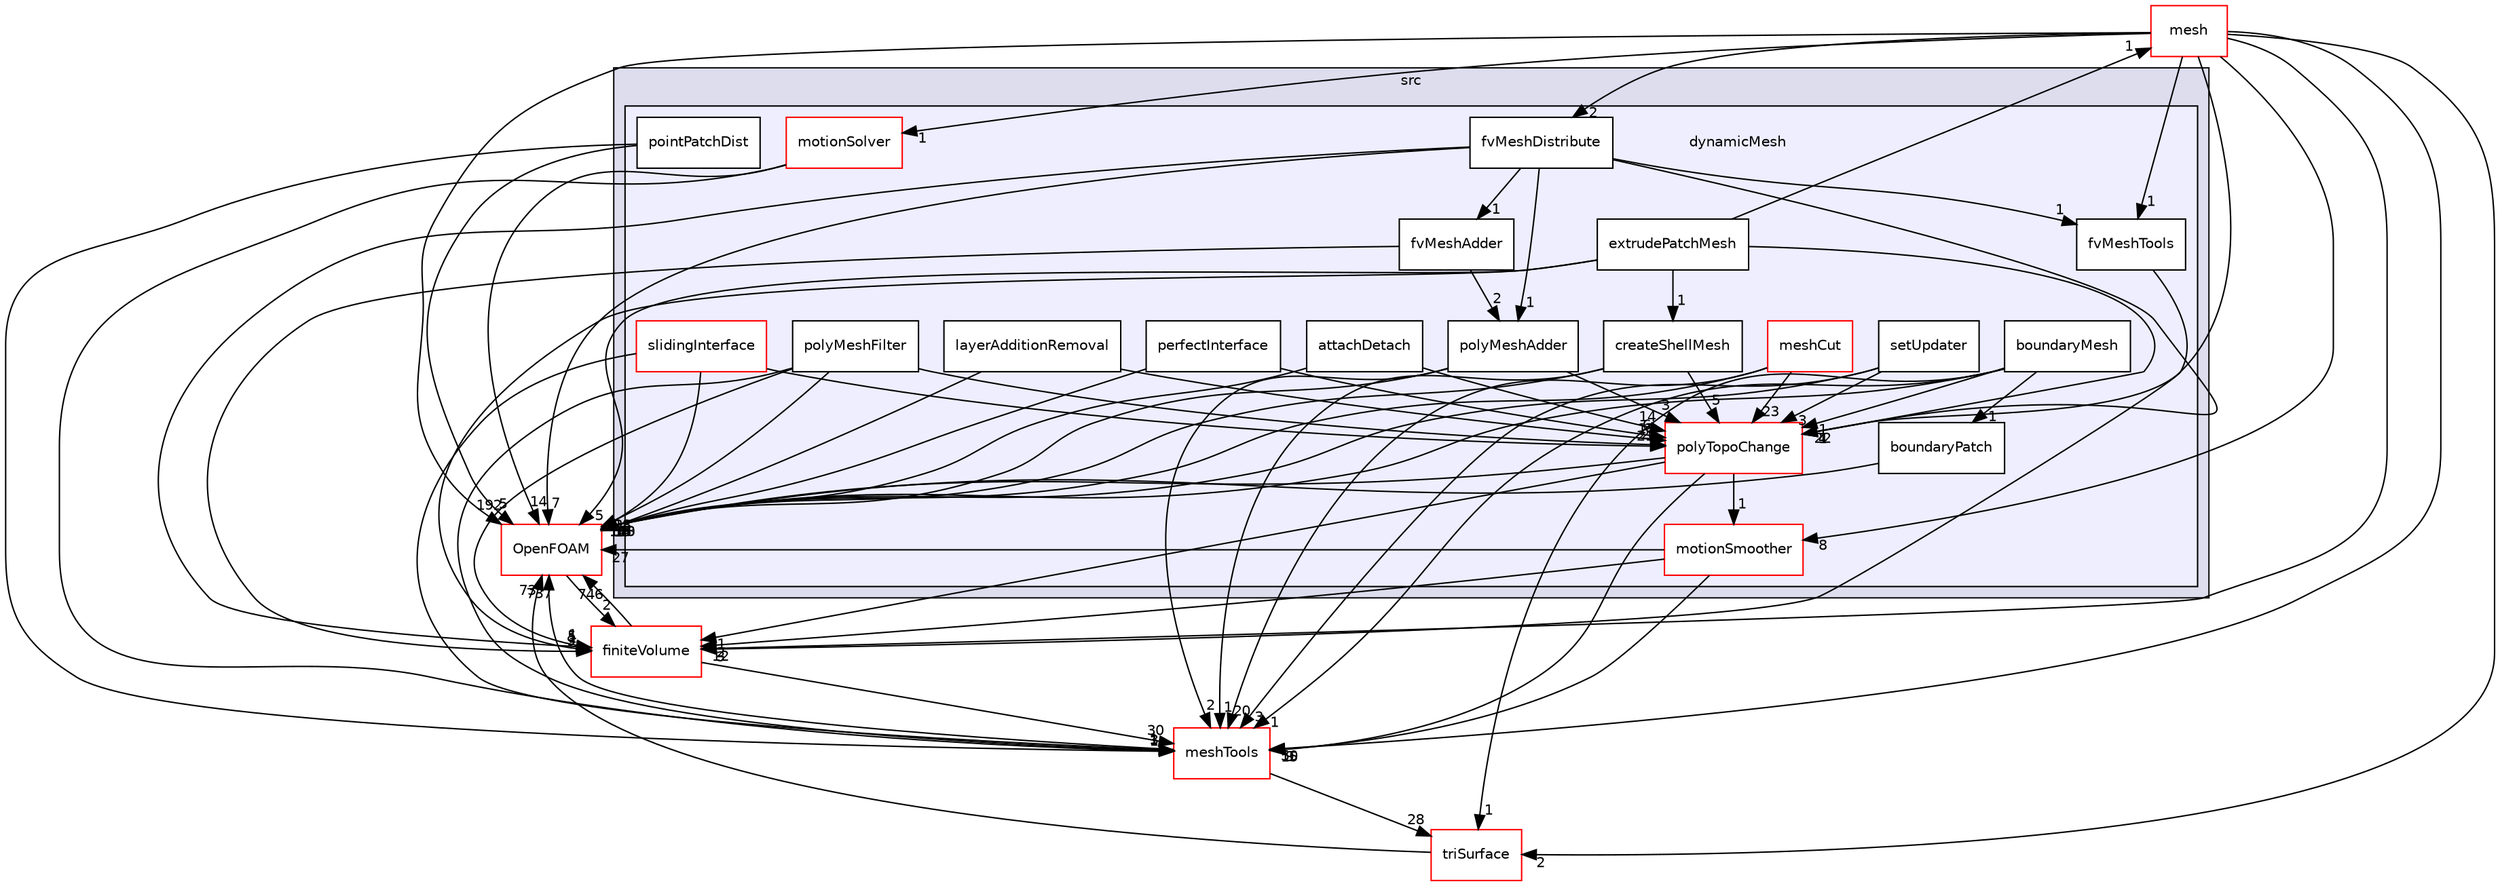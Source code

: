 digraph "src/dynamicMesh" {
  bgcolor=transparent;
  compound=true
  node [ fontsize="10", fontname="Helvetica"];
  edge [ labelfontsize="10", labelfontname="Helvetica"];
  subgraph clusterdir_68267d1309a1af8e8297ef4c3efbcdba {
    graph [ bgcolor="#ddddee", pencolor="black", label="src" fontname="Helvetica", fontsize="10", URL="dir_68267d1309a1af8e8297ef4c3efbcdba.html"]
  subgraph clusterdir_63742796c427c97a292c80f7db71da36 {
    graph [ bgcolor="#eeeeff", pencolor="black", label="" URL="dir_63742796c427c97a292c80f7db71da36.html"];
    dir_63742796c427c97a292c80f7db71da36 [shape=plaintext label="dynamicMesh"];
    dir_d6cc9bc5e60b27f6a6fa4a5b060fea36 [shape=box label="attachDetach" color="black" fillcolor="white" style="filled" URL="dir_d6cc9bc5e60b27f6a6fa4a5b060fea36.html"];
    dir_ddfccd6490c2469d28198c594ccfa4ce [shape=box label="boundaryMesh" color="black" fillcolor="white" style="filled" URL="dir_ddfccd6490c2469d28198c594ccfa4ce.html"];
    dir_35ca291ea1eeb9fd32abdab3648f3c71 [shape=box label="boundaryPatch" color="black" fillcolor="white" style="filled" URL="dir_35ca291ea1eeb9fd32abdab3648f3c71.html"];
    dir_924b44107af8655ed92cad90ea702bef [shape=box label="createShellMesh" color="black" fillcolor="white" style="filled" URL="dir_924b44107af8655ed92cad90ea702bef.html"];
    dir_093d07f5c8c724b1c7168866e50d9fc9 [shape=box label="extrudePatchMesh" color="black" fillcolor="white" style="filled" URL="dir_093d07f5c8c724b1c7168866e50d9fc9.html"];
    dir_440af7b05d14cff8b6286d0b48f1a437 [shape=box label="fvMeshAdder" color="black" fillcolor="white" style="filled" URL="dir_440af7b05d14cff8b6286d0b48f1a437.html"];
    dir_577773e1069a916ae356340e1642450c [shape=box label="fvMeshDistribute" color="black" fillcolor="white" style="filled" URL="dir_577773e1069a916ae356340e1642450c.html"];
    dir_752ee2ea52ff243b3df9acf90ed8ee84 [shape=box label="fvMeshTools" color="black" fillcolor="white" style="filled" URL="dir_752ee2ea52ff243b3df9acf90ed8ee84.html"];
    dir_75ed56908277ba9008d6d651379664b5 [shape=box label="layerAdditionRemoval" color="black" fillcolor="white" style="filled" URL="dir_75ed56908277ba9008d6d651379664b5.html"];
    dir_9d5336f012de1459bf0f96ab97c17717 [shape=box label="meshCut" color="red" fillcolor="white" style="filled" URL="dir_9d5336f012de1459bf0f96ab97c17717.html"];
    dir_a5f41142d67d2cb37e86033b3571a7be [shape=box label="motionSmoother" color="red" fillcolor="white" style="filled" URL="dir_a5f41142d67d2cb37e86033b3571a7be.html"];
    dir_446a443da47a2629470e9632529ef328 [shape=box label="motionSolver" color="red" fillcolor="white" style="filled" URL="dir_446a443da47a2629470e9632529ef328.html"];
    dir_7067571b3697f161521131f0af8a95e3 [shape=box label="perfectInterface" color="black" fillcolor="white" style="filled" URL="dir_7067571b3697f161521131f0af8a95e3.html"];
    dir_ca762d8f93f85eb331f32938dbdfacbb [shape=box label="pointPatchDist" color="black" fillcolor="white" style="filled" URL="dir_ca762d8f93f85eb331f32938dbdfacbb.html"];
    dir_e23327a71743ffe75713f6a7da1ee175 [shape=box label="polyMeshAdder" color="black" fillcolor="white" style="filled" URL="dir_e23327a71743ffe75713f6a7da1ee175.html"];
    dir_0b1562575ddc4c1518e7b4b5f6e4aecc [shape=box label="polyMeshFilter" color="black" fillcolor="white" style="filled" URL="dir_0b1562575ddc4c1518e7b4b5f6e4aecc.html"];
    dir_1dcc9f8d039401a5088c21c8f851d182 [shape=box label="polyTopoChange" color="red" fillcolor="white" style="filled" URL="dir_1dcc9f8d039401a5088c21c8f851d182.html"];
    dir_b0a7cc17b3792925464d04792e6798d7 [shape=box label="setUpdater" color="black" fillcolor="white" style="filled" URL="dir_b0a7cc17b3792925464d04792e6798d7.html"];
    dir_1d2f54cf14ad69ed11cf68cc98710746 [shape=box label="slidingInterface" color="red" fillcolor="white" style="filled" URL="dir_1d2f54cf14ad69ed11cf68cc98710746.html"];
  }
  }
  dir_9bd15774b555cf7259a6fa18f99fe99b [shape=box label="finiteVolume" color="red" URL="dir_9bd15774b555cf7259a6fa18f99fe99b.html"];
  dir_b63c002b7559990bd414058641eb48ad [shape=box label="triSurface" color="red" URL="dir_b63c002b7559990bd414058641eb48ad.html"];
  dir_ae30ad0bef50cf391b24c614251bb9fd [shape=box label="meshTools" color="red" URL="dir_ae30ad0bef50cf391b24c614251bb9fd.html"];
  dir_7be0d8c199b9408ae01f5d77515b8def [shape=box label="mesh" color="red" URL="dir_7be0d8c199b9408ae01f5d77515b8def.html"];
  dir_c5473ff19b20e6ec4dfe5c310b3778a8 [shape=box label="OpenFOAM" color="red" URL="dir_c5473ff19b20e6ec4dfe5c310b3778a8.html"];
  dir_577773e1069a916ae356340e1642450c->dir_9bd15774b555cf7259a6fa18f99fe99b [headlabel="5", labeldistance=1.5 headhref="dir_000812_000898.html"];
  dir_577773e1069a916ae356340e1642450c->dir_1dcc9f8d039401a5088c21c8f851d182 [headlabel="4", labeldistance=1.5 headhref="dir_000812_000846.html"];
  dir_577773e1069a916ae356340e1642450c->dir_e23327a71743ffe75713f6a7da1ee175 [headlabel="1", labeldistance=1.5 headhref="dir_000812_000844.html"];
  dir_577773e1069a916ae356340e1642450c->dir_440af7b05d14cff8b6286d0b48f1a437 [headlabel="1", labeldistance=1.5 headhref="dir_000812_000811.html"];
  dir_577773e1069a916ae356340e1642450c->dir_752ee2ea52ff243b3df9acf90ed8ee84 [headlabel="1", labeldistance=1.5 headhref="dir_000812_000813.html"];
  dir_577773e1069a916ae356340e1642450c->dir_c5473ff19b20e6ec4dfe5c310b3778a8 [headlabel="7", labeldistance=1.5 headhref="dir_000812_001898.html"];
  dir_9bd15774b555cf7259a6fa18f99fe99b->dir_ae30ad0bef50cf391b24c614251bb9fd [headlabel="30", labeldistance=1.5 headhref="dir_000898_001752.html"];
  dir_9bd15774b555cf7259a6fa18f99fe99b->dir_c5473ff19b20e6ec4dfe5c310b3778a8 [headlabel="746", labeldistance=1.5 headhref="dir_000898_001898.html"];
  dir_9d5336f012de1459bf0f96ab97c17717->dir_ae30ad0bef50cf391b24c614251bb9fd [headlabel="20", labeldistance=1.5 headhref="dir_000815_001752.html"];
  dir_9d5336f012de1459bf0f96ab97c17717->dir_1dcc9f8d039401a5088c21c8f851d182 [headlabel="23", labeldistance=1.5 headhref="dir_000815_000846.html"];
  dir_9d5336f012de1459bf0f96ab97c17717->dir_c5473ff19b20e6ec4dfe5c310b3778a8 [headlabel="110", labeldistance=1.5 headhref="dir_000815_001898.html"];
  dir_35ca291ea1eeb9fd32abdab3648f3c71->dir_c5473ff19b20e6ec4dfe5c310b3778a8 [headlabel="4", labeldistance=1.5 headhref="dir_000808_001898.html"];
  dir_7067571b3697f161521131f0af8a95e3->dir_1dcc9f8d039401a5088c21c8f851d182 [headlabel="6", labeldistance=1.5 headhref="dir_000842_000846.html"];
  dir_7067571b3697f161521131f0af8a95e3->dir_c5473ff19b20e6ec4dfe5c310b3778a8 [headlabel="8", labeldistance=1.5 headhref="dir_000842_001898.html"];
  dir_b63c002b7559990bd414058641eb48ad->dir_c5473ff19b20e6ec4dfe5c310b3778a8 [headlabel="73", labeldistance=1.5 headhref="dir_003035_001898.html"];
  dir_ae30ad0bef50cf391b24c614251bb9fd->dir_b63c002b7559990bd414058641eb48ad [headlabel="28", labeldistance=1.5 headhref="dir_001752_003035.html"];
  dir_ae30ad0bef50cf391b24c614251bb9fd->dir_c5473ff19b20e6ec4dfe5c310b3778a8 [headlabel="737", labeldistance=1.5 headhref="dir_001752_001898.html"];
  dir_093d07f5c8c724b1c7168866e50d9fc9->dir_9bd15774b555cf7259a6fa18f99fe99b [headlabel="1", labeldistance=1.5 headhref="dir_000810_000898.html"];
  dir_093d07f5c8c724b1c7168866e50d9fc9->dir_7be0d8c199b9408ae01f5d77515b8def [headlabel="1", labeldistance=1.5 headhref="dir_000810_001721.html"];
  dir_093d07f5c8c724b1c7168866e50d9fc9->dir_1dcc9f8d039401a5088c21c8f851d182 [headlabel="1", labeldistance=1.5 headhref="dir_000810_000846.html"];
  dir_093d07f5c8c724b1c7168866e50d9fc9->dir_c5473ff19b20e6ec4dfe5c310b3778a8 [headlabel="5", labeldistance=1.5 headhref="dir_000810_001898.html"];
  dir_093d07f5c8c724b1c7168866e50d9fc9->dir_924b44107af8655ed92cad90ea702bef [headlabel="1", labeldistance=1.5 headhref="dir_000810_000809.html"];
  dir_7be0d8c199b9408ae01f5d77515b8def->dir_577773e1069a916ae356340e1642450c [headlabel="2", labeldistance=1.5 headhref="dir_001721_000812.html"];
  dir_7be0d8c199b9408ae01f5d77515b8def->dir_9bd15774b555cf7259a6fa18f99fe99b [headlabel="12", labeldistance=1.5 headhref="dir_001721_000898.html"];
  dir_7be0d8c199b9408ae01f5d77515b8def->dir_b63c002b7559990bd414058641eb48ad [headlabel="2", labeldistance=1.5 headhref="dir_001721_003035.html"];
  dir_7be0d8c199b9408ae01f5d77515b8def->dir_ae30ad0bef50cf391b24c614251bb9fd [headlabel="50", labeldistance=1.5 headhref="dir_001721_001752.html"];
  dir_7be0d8c199b9408ae01f5d77515b8def->dir_1dcc9f8d039401a5088c21c8f851d182 [headlabel="22", labeldistance=1.5 headhref="dir_001721_000846.html"];
  dir_7be0d8c199b9408ae01f5d77515b8def->dir_a5f41142d67d2cb37e86033b3571a7be [headlabel="8", labeldistance=1.5 headhref="dir_001721_000832.html"];
  dir_7be0d8c199b9408ae01f5d77515b8def->dir_752ee2ea52ff243b3df9acf90ed8ee84 [headlabel="1", labeldistance=1.5 headhref="dir_001721_000813.html"];
  dir_7be0d8c199b9408ae01f5d77515b8def->dir_446a443da47a2629470e9632529ef328 [headlabel="1", labeldistance=1.5 headhref="dir_001721_000836.html"];
  dir_7be0d8c199b9408ae01f5d77515b8def->dir_c5473ff19b20e6ec4dfe5c310b3778a8 [headlabel="192", labeldistance=1.5 headhref="dir_001721_001898.html"];
  dir_1dcc9f8d039401a5088c21c8f851d182->dir_9bd15774b555cf7259a6fa18f99fe99b [headlabel="1", labeldistance=1.5 headhref="dir_000846_000898.html"];
  dir_1dcc9f8d039401a5088c21c8f851d182->dir_ae30ad0bef50cf391b24c614251bb9fd [headlabel="15", labeldistance=1.5 headhref="dir_000846_001752.html"];
  dir_1dcc9f8d039401a5088c21c8f851d182->dir_a5f41142d67d2cb37e86033b3571a7be [headlabel="1", labeldistance=1.5 headhref="dir_000846_000832.html"];
  dir_1dcc9f8d039401a5088c21c8f851d182->dir_c5473ff19b20e6ec4dfe5c310b3778a8 [headlabel="153", labeldistance=1.5 headhref="dir_000846_001898.html"];
  dir_e23327a71743ffe75713f6a7da1ee175->dir_ae30ad0bef50cf391b24c614251bb9fd [headlabel="2", labeldistance=1.5 headhref="dir_000844_001752.html"];
  dir_e23327a71743ffe75713f6a7da1ee175->dir_1dcc9f8d039401a5088c21c8f851d182 [headlabel="3", labeldistance=1.5 headhref="dir_000844_000846.html"];
  dir_e23327a71743ffe75713f6a7da1ee175->dir_c5473ff19b20e6ec4dfe5c310b3778a8 [headlabel="19", labeldistance=1.5 headhref="dir_000844_001898.html"];
  dir_a5f41142d67d2cb37e86033b3571a7be->dir_9bd15774b555cf7259a6fa18f99fe99b [headlabel="2", labeldistance=1.5 headhref="dir_000832_000898.html"];
  dir_a5f41142d67d2cb37e86033b3571a7be->dir_ae30ad0bef50cf391b24c614251bb9fd [headlabel="9", labeldistance=1.5 headhref="dir_000832_001752.html"];
  dir_a5f41142d67d2cb37e86033b3571a7be->dir_c5473ff19b20e6ec4dfe5c310b3778a8 [headlabel="27", labeldistance=1.5 headhref="dir_000832_001898.html"];
  dir_440af7b05d14cff8b6286d0b48f1a437->dir_9bd15774b555cf7259a6fa18f99fe99b [headlabel="9", labeldistance=1.5 headhref="dir_000811_000898.html"];
  dir_440af7b05d14cff8b6286d0b48f1a437->dir_e23327a71743ffe75713f6a7da1ee175 [headlabel="2", labeldistance=1.5 headhref="dir_000811_000844.html"];
  dir_ddfccd6490c2469d28198c594ccfa4ce->dir_35ca291ea1eeb9fd32abdab3648f3c71 [headlabel="1", labeldistance=1.5 headhref="dir_000807_000808.html"];
  dir_ddfccd6490c2469d28198c594ccfa4ce->dir_b63c002b7559990bd414058641eb48ad [headlabel="1", labeldistance=1.5 headhref="dir_000807_003035.html"];
  dir_ddfccd6490c2469d28198c594ccfa4ce->dir_ae30ad0bef50cf391b24c614251bb9fd [headlabel="1", labeldistance=1.5 headhref="dir_000807_001752.html"];
  dir_ddfccd6490c2469d28198c594ccfa4ce->dir_1dcc9f8d039401a5088c21c8f851d182 [headlabel="1", labeldistance=1.5 headhref="dir_000807_000846.html"];
  dir_ddfccd6490c2469d28198c594ccfa4ce->dir_c5473ff19b20e6ec4dfe5c310b3778a8 [headlabel="15", labeldistance=1.5 headhref="dir_000807_001898.html"];
  dir_d6cc9bc5e60b27f6a6fa4a5b060fea36->dir_1dcc9f8d039401a5088c21c8f851d182 [headlabel="14", labeldistance=1.5 headhref="dir_000806_000846.html"];
  dir_d6cc9bc5e60b27f6a6fa4a5b060fea36->dir_c5473ff19b20e6ec4dfe5c310b3778a8 [headlabel="13", labeldistance=1.5 headhref="dir_000806_001898.html"];
  dir_752ee2ea52ff243b3df9acf90ed8ee84->dir_9bd15774b555cf7259a6fa18f99fe99b [headlabel="3", labeldistance=1.5 headhref="dir_000813_000898.html"];
  dir_446a443da47a2629470e9632529ef328->dir_ae30ad0bef50cf391b24c614251bb9fd [headlabel="1", labeldistance=1.5 headhref="dir_000836_001752.html"];
  dir_446a443da47a2629470e9632529ef328->dir_c5473ff19b20e6ec4dfe5c310b3778a8 [headlabel="14", labeldistance=1.5 headhref="dir_000836_001898.html"];
  dir_0b1562575ddc4c1518e7b4b5f6e4aecc->dir_9bd15774b555cf7259a6fa18f99fe99b [headlabel="1", labeldistance=1.5 headhref="dir_000845_000898.html"];
  dir_0b1562575ddc4c1518e7b4b5f6e4aecc->dir_ae30ad0bef50cf391b24c614251bb9fd [headlabel="3", labeldistance=1.5 headhref="dir_000845_001752.html"];
  dir_0b1562575ddc4c1518e7b4b5f6e4aecc->dir_1dcc9f8d039401a5088c21c8f851d182 [headlabel="2", labeldistance=1.5 headhref="dir_000845_000846.html"];
  dir_0b1562575ddc4c1518e7b4b5f6e4aecc->dir_c5473ff19b20e6ec4dfe5c310b3778a8 [headlabel="18", labeldistance=1.5 headhref="dir_000845_001898.html"];
  dir_c5473ff19b20e6ec4dfe5c310b3778a8->dir_9bd15774b555cf7259a6fa18f99fe99b [headlabel="2", labeldistance=1.5 headhref="dir_001898_000898.html"];
  dir_1d2f54cf14ad69ed11cf68cc98710746->dir_ae30ad0bef50cf391b24c614251bb9fd [headlabel="1", labeldistance=1.5 headhref="dir_000859_001752.html"];
  dir_1d2f54cf14ad69ed11cf68cc98710746->dir_1dcc9f8d039401a5088c21c8f851d182 [headlabel="21", labeldistance=1.5 headhref="dir_000859_000846.html"];
  dir_1d2f54cf14ad69ed11cf68cc98710746->dir_c5473ff19b20e6ec4dfe5c310b3778a8 [headlabel="38", labeldistance=1.5 headhref="dir_000859_001898.html"];
  dir_b0a7cc17b3792925464d04792e6798d7->dir_ae30ad0bef50cf391b24c614251bb9fd [headlabel="3", labeldistance=1.5 headhref="dir_000858_001752.html"];
  dir_b0a7cc17b3792925464d04792e6798d7->dir_1dcc9f8d039401a5088c21c8f851d182 [headlabel="3", labeldistance=1.5 headhref="dir_000858_000846.html"];
  dir_b0a7cc17b3792925464d04792e6798d7->dir_c5473ff19b20e6ec4dfe5c310b3778a8 [headlabel="6", labeldistance=1.5 headhref="dir_000858_001898.html"];
  dir_75ed56908277ba9008d6d651379664b5->dir_1dcc9f8d039401a5088c21c8f851d182 [headlabel="17", labeldistance=1.5 headhref="dir_000814_000846.html"];
  dir_75ed56908277ba9008d6d651379664b5->dir_c5473ff19b20e6ec4dfe5c310b3778a8 [headlabel="14", labeldistance=1.5 headhref="dir_000814_001898.html"];
  dir_924b44107af8655ed92cad90ea702bef->dir_ae30ad0bef50cf391b24c614251bb9fd [headlabel="1", labeldistance=1.5 headhref="dir_000809_001752.html"];
  dir_924b44107af8655ed92cad90ea702bef->dir_1dcc9f8d039401a5088c21c8f851d182 [headlabel="5", labeldistance=1.5 headhref="dir_000809_000846.html"];
  dir_924b44107af8655ed92cad90ea702bef->dir_c5473ff19b20e6ec4dfe5c310b3778a8 [headlabel="10", labeldistance=1.5 headhref="dir_000809_001898.html"];
  dir_ca762d8f93f85eb331f32938dbdfacbb->dir_ae30ad0bef50cf391b24c614251bb9fd [headlabel="1", labeldistance=1.5 headhref="dir_000843_001752.html"];
  dir_ca762d8f93f85eb331f32938dbdfacbb->dir_c5473ff19b20e6ec4dfe5c310b3778a8 [headlabel="5", labeldistance=1.5 headhref="dir_000843_001898.html"];
}
